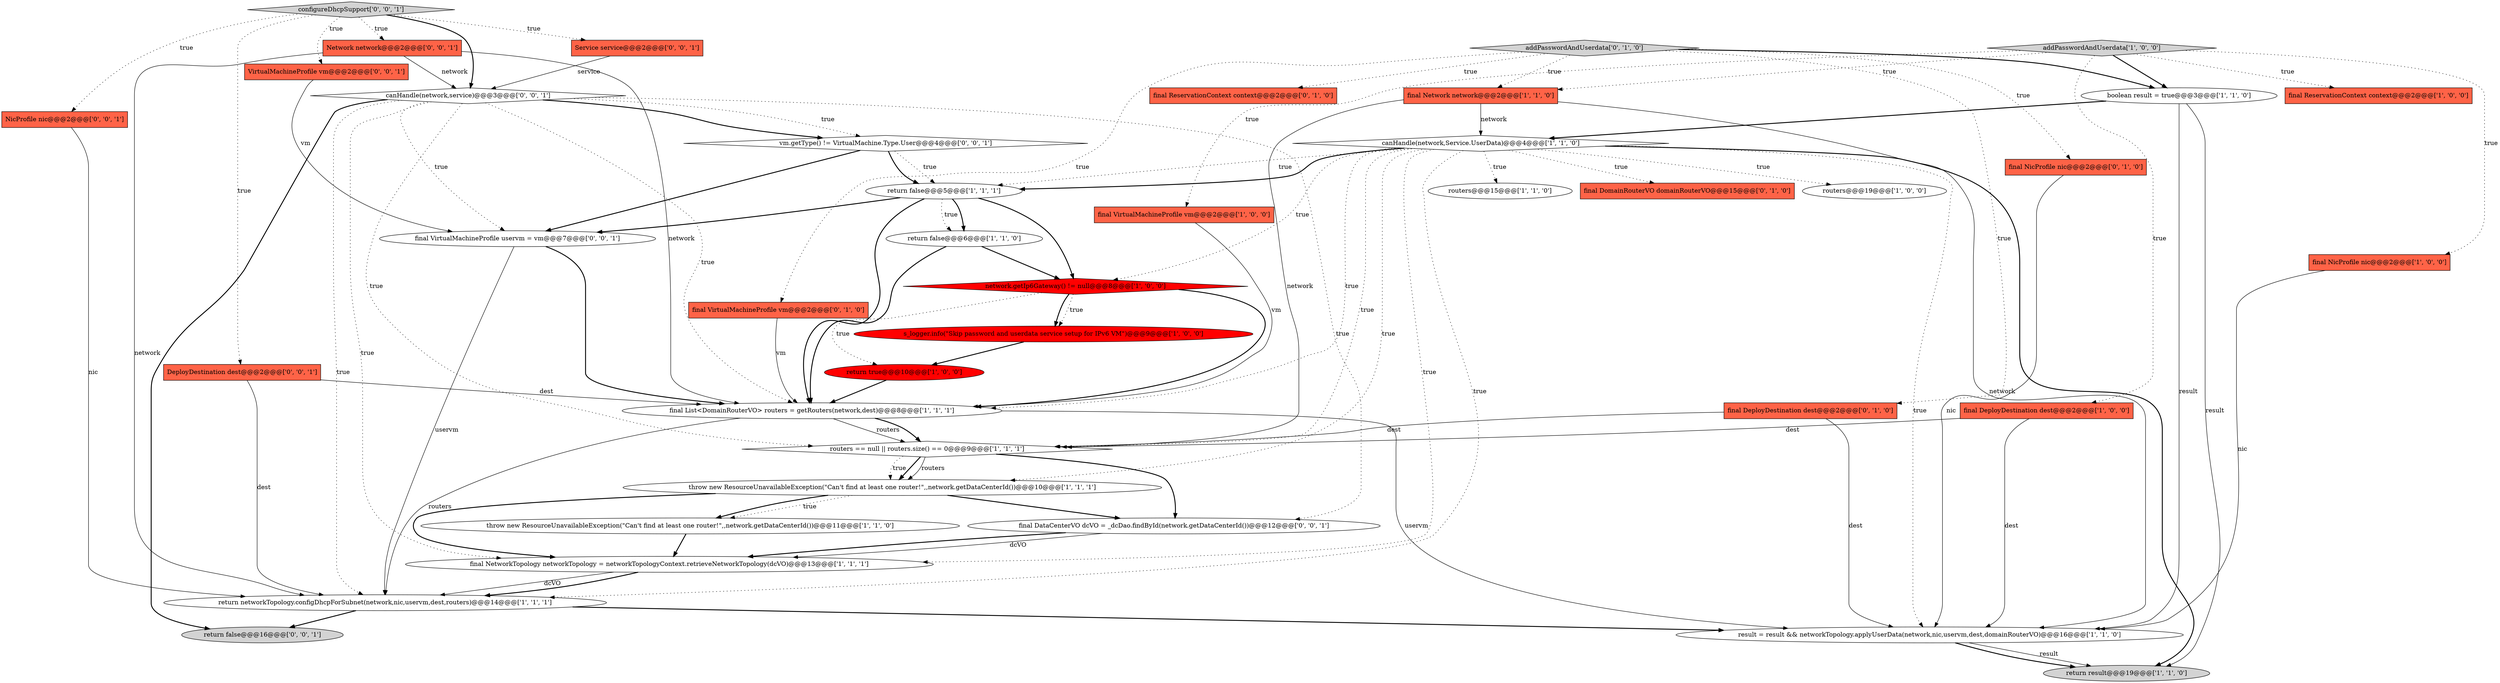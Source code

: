 digraph {
12 [style = filled, label = "throw new ResourceUnavailableException(\"Can't find at least one router!\",,network.getDataCenterId())@@@11@@@['1', '1', '0']", fillcolor = white, shape = ellipse image = "AAA0AAABBB1BBB"];
13 [style = filled, label = "return true@@@10@@@['1', '0', '0']", fillcolor = red, shape = ellipse image = "AAA1AAABBB1BBB"];
1 [style = filled, label = "return networkTopology.configDhcpForSubnet(network,nic,uservm,dest,routers)@@@14@@@['1', '1', '1']", fillcolor = white, shape = ellipse image = "AAA0AAABBB1BBB"];
19 [style = filled, label = "final Network network@@@2@@@['1', '1', '0']", fillcolor = tomato, shape = box image = "AAA0AAABBB1BBB"];
21 [style = filled, label = "return false@@@6@@@['1', '1', '0']", fillcolor = white, shape = ellipse image = "AAA0AAABBB1BBB"];
27 [style = filled, label = "final DeployDestination dest@@@2@@@['0', '1', '0']", fillcolor = tomato, shape = box image = "AAA0AAABBB2BBB"];
38 [style = filled, label = "canHandle(network,service)@@@3@@@['0', '0', '1']", fillcolor = white, shape = diamond image = "AAA0AAABBB3BBB"];
10 [style = filled, label = "return result@@@19@@@['1', '1', '0']", fillcolor = lightgray, shape = ellipse image = "AAA0AAABBB1BBB"];
23 [style = filled, label = "final DomainRouterVO domainRouterVO@@@15@@@['0', '1', '0']", fillcolor = tomato, shape = box image = "AAA0AAABBB2BBB"];
4 [style = filled, label = "network.getIp6Gateway() != null@@@8@@@['1', '0', '0']", fillcolor = red, shape = diamond image = "AAA1AAABBB1BBB"];
26 [style = filled, label = "addPasswordAndUserdata['0', '1', '0']", fillcolor = lightgray, shape = diamond image = "AAA0AAABBB2BBB"];
25 [style = filled, label = "final NicProfile nic@@@2@@@['0', '1', '0']", fillcolor = tomato, shape = box image = "AAA0AAABBB2BBB"];
31 [style = filled, label = "Service service@@@2@@@['0', '0', '1']", fillcolor = tomato, shape = box image = "AAA0AAABBB3BBB"];
18 [style = filled, label = "final DeployDestination dest@@@2@@@['1', '0', '0']", fillcolor = tomato, shape = box image = "AAA0AAABBB1BBB"];
3 [style = filled, label = "result = result && networkTopology.applyUserData(network,nic,uservm,dest,domainRouterVO)@@@16@@@['1', '1', '0']", fillcolor = white, shape = ellipse image = "AAA0AAABBB1BBB"];
2 [style = filled, label = "return false@@@5@@@['1', '1', '1']", fillcolor = white, shape = ellipse image = "AAA0AAABBB1BBB"];
14 [style = filled, label = "final VirtualMachineProfile vm@@@2@@@['1', '0', '0']", fillcolor = tomato, shape = box image = "AAA0AAABBB1BBB"];
17 [style = filled, label = "canHandle(network,Service.UserData)@@@4@@@['1', '1', '0']", fillcolor = white, shape = diamond image = "AAA0AAABBB1BBB"];
39 [style = filled, label = "DeployDestination dest@@@2@@@['0', '0', '1']", fillcolor = tomato, shape = box image = "AAA0AAABBB3BBB"];
22 [style = filled, label = "throw new ResourceUnavailableException(\"Can't find at least one router!\",,network.getDataCenterId())@@@10@@@['1', '1', '1']", fillcolor = white, shape = ellipse image = "AAA0AAABBB1BBB"];
11 [style = filled, label = "final List<DomainRouterVO> routers = getRouters(network,dest)@@@8@@@['1', '1', '1']", fillcolor = white, shape = ellipse image = "AAA0AAABBB1BBB"];
6 [style = filled, label = "boolean result = true@@@3@@@['1', '1', '0']", fillcolor = white, shape = ellipse image = "AAA0AAABBB1BBB"];
9 [style = filled, label = "final ReservationContext context@@@2@@@['1', '0', '0']", fillcolor = tomato, shape = box image = "AAA0AAABBB1BBB"];
30 [style = filled, label = "configureDhcpSupport['0', '0', '1']", fillcolor = lightgray, shape = diamond image = "AAA0AAABBB3BBB"];
5 [style = filled, label = "addPasswordAndUserdata['1', '0', '0']", fillcolor = lightgray, shape = diamond image = "AAA0AAABBB1BBB"];
28 [style = filled, label = "final VirtualMachineProfile vm@@@2@@@['0', '1', '0']", fillcolor = tomato, shape = box image = "AAA0AAABBB2BBB"];
16 [style = filled, label = "final NicProfile nic@@@2@@@['1', '0', '0']", fillcolor = tomato, shape = box image = "AAA0AAABBB1BBB"];
35 [style = filled, label = "return false@@@16@@@['0', '0', '1']", fillcolor = lightgray, shape = ellipse image = "AAA0AAABBB3BBB"];
20 [style = filled, label = "s_logger.info(\"Skip password and userdata service setup for IPv6 VM\")@@@9@@@['1', '0', '0']", fillcolor = red, shape = ellipse image = "AAA1AAABBB1BBB"];
0 [style = filled, label = "routers == null || routers.size() == 0@@@9@@@['1', '1', '1']", fillcolor = white, shape = diamond image = "AAA0AAABBB1BBB"];
37 [style = filled, label = "VirtualMachineProfile vm@@@2@@@['0', '0', '1']", fillcolor = tomato, shape = box image = "AAA0AAABBB3BBB"];
36 [style = filled, label = "final VirtualMachineProfile uservm = vm@@@7@@@['0', '0', '1']", fillcolor = white, shape = ellipse image = "AAA0AAABBB3BBB"];
33 [style = filled, label = "Network network@@@2@@@['0', '0', '1']", fillcolor = tomato, shape = box image = "AAA0AAABBB3BBB"];
29 [style = filled, label = "final DataCenterVO dcVO = _dcDao.findById(network.getDataCenterId())@@@12@@@['0', '0', '1']", fillcolor = white, shape = ellipse image = "AAA0AAABBB3BBB"];
24 [style = filled, label = "final ReservationContext context@@@2@@@['0', '1', '0']", fillcolor = tomato, shape = box image = "AAA0AAABBB2BBB"];
32 [style = filled, label = "NicProfile nic@@@2@@@['0', '0', '1']", fillcolor = tomato, shape = box image = "AAA0AAABBB3BBB"];
8 [style = filled, label = "routers@@@19@@@['1', '0', '0']", fillcolor = white, shape = ellipse image = "AAA0AAABBB1BBB"];
34 [style = filled, label = "vm.getType() != VirtualMachine.Type.User@@@4@@@['0', '0', '1']", fillcolor = white, shape = diamond image = "AAA0AAABBB3BBB"];
15 [style = filled, label = "routers@@@15@@@['1', '1', '0']", fillcolor = white, shape = ellipse image = "AAA0AAABBB1BBB"];
7 [style = filled, label = "final NetworkTopology networkTopology = networkTopologyContext.retrieveNetworkTopology(dcVO)@@@13@@@['1', '1', '1']", fillcolor = white, shape = ellipse image = "AAA0AAABBB1BBB"];
5->18 [style = dotted, label="true"];
38->34 [style = dotted, label="true"];
17->1 [style = dotted, label="true"];
5->19 [style = dotted, label="true"];
36->1 [style = solid, label="uservm"];
26->19 [style = dotted, label="true"];
34->2 [style = dotted, label="true"];
27->0 [style = solid, label="dest"];
36->11 [style = bold, label=""];
12->7 [style = bold, label=""];
7->1 [style = solid, label="dcVO"];
17->8 [style = dotted, label="true"];
17->15 [style = dotted, label="true"];
29->7 [style = solid, label="dcVO"];
34->2 [style = bold, label=""];
28->11 [style = solid, label="vm"];
38->7 [style = dotted, label="true"];
26->28 [style = dotted, label="true"];
19->0 [style = solid, label="network"];
26->24 [style = dotted, label="true"];
2->36 [style = bold, label=""];
5->9 [style = dotted, label="true"];
19->17 [style = solid, label="network"];
19->3 [style = solid, label="network"];
17->2 [style = dotted, label="true"];
30->39 [style = dotted, label="true"];
11->1 [style = solid, label="routers"];
39->1 [style = solid, label="dest"];
30->33 [style = dotted, label="true"];
7->1 [style = bold, label=""];
39->11 [style = solid, label="dest"];
33->1 [style = solid, label="network"];
3->10 [style = solid, label="result"];
11->0 [style = solid, label="routers"];
0->29 [style = bold, label=""];
1->35 [style = bold, label=""];
2->21 [style = dotted, label="true"];
26->6 [style = bold, label=""];
2->4 [style = bold, label=""];
13->11 [style = bold, label=""];
22->7 [style = bold, label=""];
17->3 [style = dotted, label="true"];
17->23 [style = dotted, label="true"];
38->1 [style = dotted, label="true"];
4->13 [style = dotted, label="true"];
3->10 [style = bold, label=""];
5->6 [style = bold, label=""];
17->2 [style = bold, label=""];
21->11 [style = bold, label=""];
2->21 [style = bold, label=""];
34->36 [style = bold, label=""];
30->32 [style = dotted, label="true"];
11->3 [style = solid, label="uservm"];
6->3 [style = solid, label="result"];
38->35 [style = bold, label=""];
31->38 [style = solid, label="service"];
18->3 [style = solid, label="dest"];
33->11 [style = solid, label="network"];
21->4 [style = bold, label=""];
33->38 [style = solid, label="network"];
6->17 [style = bold, label=""];
17->10 [style = bold, label=""];
20->13 [style = bold, label=""];
17->4 [style = dotted, label="true"];
18->0 [style = solid, label="dest"];
26->27 [style = dotted, label="true"];
25->3 [style = solid, label="nic"];
1->3 [style = bold, label=""];
22->29 [style = bold, label=""];
0->22 [style = solid, label="routers"];
14->11 [style = solid, label="vm"];
27->3 [style = solid, label="dest"];
4->20 [style = bold, label=""];
38->34 [style = bold, label=""];
5->16 [style = dotted, label="true"];
17->22 [style = dotted, label="true"];
30->37 [style = dotted, label="true"];
2->11 [style = bold, label=""];
37->36 [style = solid, label="vm"];
38->36 [style = dotted, label="true"];
30->31 [style = dotted, label="true"];
17->11 [style = dotted, label="true"];
5->14 [style = dotted, label="true"];
30->38 [style = bold, label=""];
17->0 [style = dotted, label="true"];
26->25 [style = dotted, label="true"];
4->20 [style = dotted, label="true"];
16->3 [style = solid, label="nic"];
38->0 [style = dotted, label="true"];
38->11 [style = dotted, label="true"];
22->12 [style = dotted, label="true"];
0->22 [style = dotted, label="true"];
11->0 [style = bold, label=""];
22->12 [style = bold, label=""];
0->22 [style = bold, label=""];
32->1 [style = solid, label="nic"];
29->7 [style = bold, label=""];
17->7 [style = dotted, label="true"];
38->29 [style = dotted, label="true"];
4->11 [style = bold, label=""];
6->10 [style = solid, label="result"];
}
